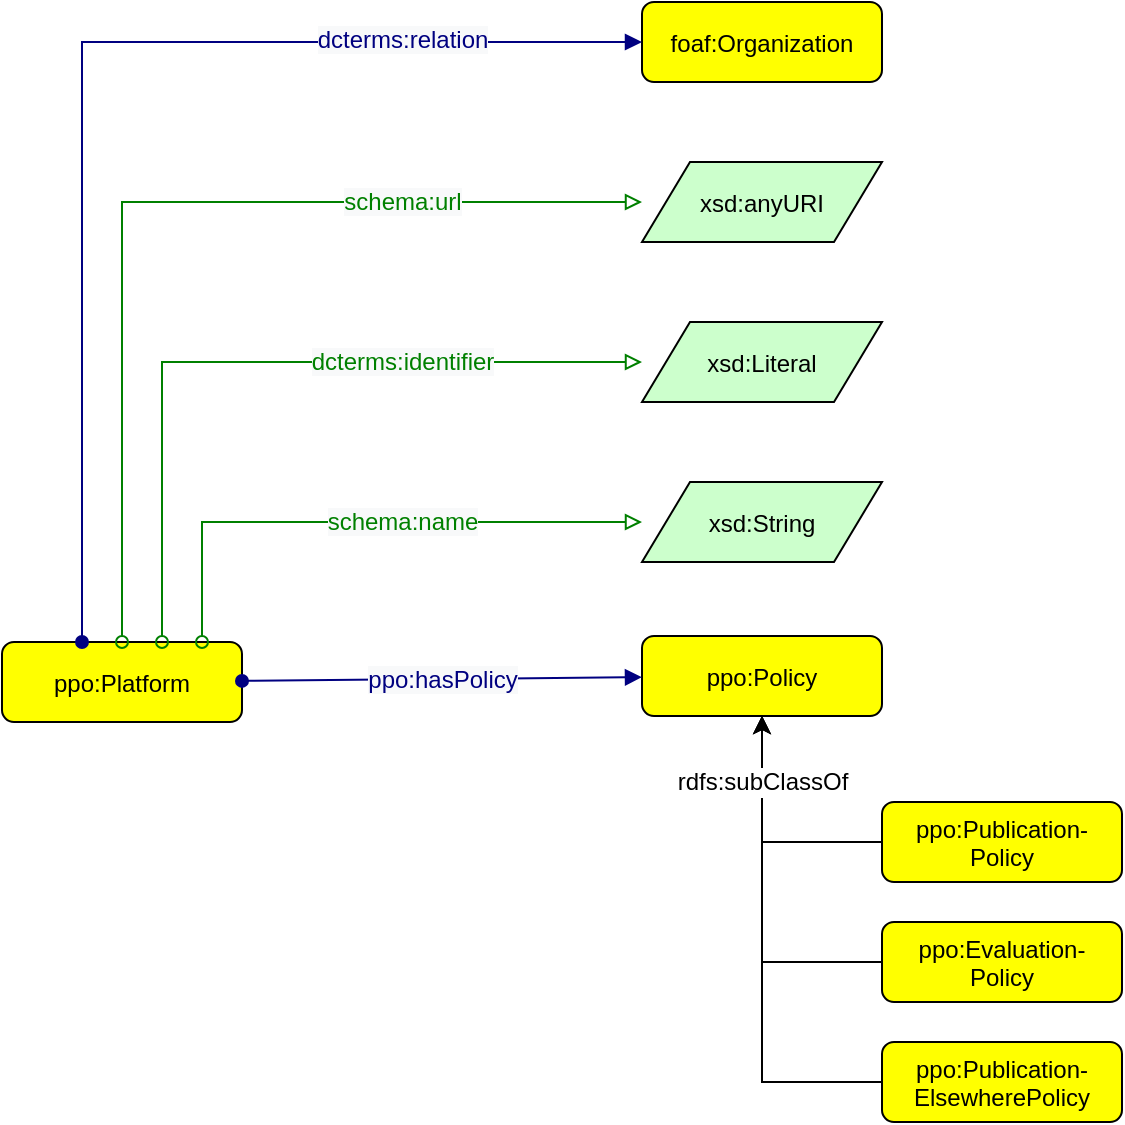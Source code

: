 <mxfile version="21.1.2" type="device" pages="5">
  <diagram id="9AjnnbNAk49L-ehh__Q5" name="Platform">
    <mxGraphModel dx="1434" dy="76" grid="1" gridSize="10" guides="1" tooltips="1" connect="1" arrows="1" fold="1" page="0" pageScale="1" pageWidth="827" pageHeight="1169" math="0" shadow="0">
      <root>
        <mxCell id="0" />
        <mxCell id="1" parent="0" />
        <mxCell id="F_0XimiSwu_zv6C4Vu4W-1" value="ppo:Platform" style="graphMlID=n4;shape=rect;rounded=1;arcsize=30;fillColor=#ffff00;strokeColor=#000000;strokeWidth=1.0" parent="1" vertex="1">
          <mxGeometry x="120" y="1200" width="120" height="40" as="geometry" />
        </mxCell>
        <mxCell id="F_0XimiSwu_zv6C4Vu4W-2" value="xsd:Literal" style="graphMlID=n6;shape=parallelogram;fillColor=#ccffcc;strokeColor=#000000;strokeWidth=1.0" parent="1" vertex="1">
          <mxGeometry x="440" y="1040" width="120" height="40" as="geometry" />
        </mxCell>
        <mxCell id="F_0XimiSwu_zv6C4Vu4W-3" value="" style="graphMlID=e2;rounded=0;endArrow=block;strokeColor=#008000;strokeWidth=1.0;startArrow=oval;startFill=0;endFill=0;edgeStyle=orthogonalEdgeStyle;" parent="1" source="F_0XimiSwu_zv6C4Vu4W-1" target="F_0XimiSwu_zv6C4Vu4W-2" edge="1">
          <mxGeometry relative="1" as="geometry">
            <mxPoint x="160" y="1030" as="sourcePoint" />
            <mxPoint x="-280.189" y="910.18" as="targetPoint" />
            <Array as="points">
              <mxPoint x="200" y="1060" />
            </Array>
          </mxGeometry>
        </mxCell>
        <mxCell id="F_0XimiSwu_zv6C4Vu4W-4" value="&lt;span style=&quot;color: rgb(0, 128, 0); font-size: 12px; background-color: rgb(248, 249, 250);&quot;&gt;dcterms:identifier&lt;/span&gt;" style="text;html=1;align=center;verticalAlign=middle;resizable=0;points=[];labelBackgroundColor=#ffffff;fontSize=12;fontFamily=Helvetica;" parent="F_0XimiSwu_zv6C4Vu4W-3" vertex="1" connectable="0">
          <mxGeometry relative="1" as="geometry">
            <mxPoint x="70" as="offset" />
          </mxGeometry>
        </mxCell>
        <mxCell id="F_0XimiSwu_zv6C4Vu4W-5" value="xsd:anyURI" style="graphMlID=n6;shape=parallelogram;fillColor=#ccffcc;strokeColor=#000000;strokeWidth=1.0" parent="1" vertex="1">
          <mxGeometry x="440" y="960" width="120" height="40" as="geometry" />
        </mxCell>
        <mxCell id="F_0XimiSwu_zv6C4Vu4W-6" value="xsd:String" style="graphMlID=n6;shape=parallelogram;fillColor=#ccffcc;strokeColor=#000000;strokeWidth=1.0" parent="1" vertex="1">
          <mxGeometry x="440" y="1120" width="120" height="40" as="geometry" />
        </mxCell>
        <mxCell id="F_0XimiSwu_zv6C4Vu4W-7" value="" style="graphMlID=e2;rounded=0;endArrow=block;strokeColor=#008000;strokeWidth=1.0;startArrow=oval;startFill=0;endFill=0;align=center;edgeStyle=orthogonalEdgeStyle;" parent="1" source="F_0XimiSwu_zv6C4Vu4W-1" target="F_0XimiSwu_zv6C4Vu4W-5" edge="1">
          <mxGeometry relative="1" as="geometry">
            <mxPoint x="160" y="1030" as="sourcePoint" />
            <mxPoint x="-29.961" y="830" as="targetPoint" />
            <Array as="points">
              <mxPoint x="180" y="980" />
            </Array>
          </mxGeometry>
        </mxCell>
        <mxCell id="F_0XimiSwu_zv6C4Vu4W-8" value="&lt;span style=&quot;color: rgb(0, 128, 0); font-size: 12px; background-color: rgb(248, 249, 250);&quot;&gt;schema:url&lt;/span&gt;" style="text;html=1;align=center;verticalAlign=middle;resizable=0;points=[];labelBackgroundColor=#ffffff;fontSize=12;fontFamily=Helvetica;" parent="F_0XimiSwu_zv6C4Vu4W-7" vertex="1" connectable="0">
          <mxGeometry relative="1" as="geometry">
            <mxPoint x="120" as="offset" />
          </mxGeometry>
        </mxCell>
        <mxCell id="F_0XimiSwu_zv6C4Vu4W-9" value="" style="graphMlID=e2;rounded=0;endArrow=block;strokeColor=#008000;strokeWidth=1.0;startArrow=oval;startFill=0;endFill=0;align=center;edgeStyle=orthogonalEdgeStyle;" parent="1" source="F_0XimiSwu_zv6C4Vu4W-1" target="F_0XimiSwu_zv6C4Vu4W-6" edge="1">
          <mxGeometry relative="1" as="geometry">
            <mxPoint x="160" y="1030" as="sourcePoint" />
            <mxPoint x="-19.961" y="840" as="targetPoint" />
            <Array as="points">
              <mxPoint x="220" y="1140" />
            </Array>
          </mxGeometry>
        </mxCell>
        <mxCell id="F_0XimiSwu_zv6C4Vu4W-10" value="&lt;span style=&quot;color: rgb(0, 128, 0); font-size: 12px; background-color: rgb(248, 249, 250);&quot;&gt;schema:name&lt;br&gt;&lt;/span&gt;" style="text;html=1;align=center;verticalAlign=middle;resizable=0;points=[];labelBackgroundColor=#ffffff;fontSize=12;fontFamily=Helvetica;" parent="F_0XimiSwu_zv6C4Vu4W-9" vertex="1" connectable="0">
          <mxGeometry relative="1" as="geometry">
            <mxPoint x="20" as="offset" />
          </mxGeometry>
        </mxCell>
        <mxCell id="F_0XimiSwu_zv6C4Vu4W-11" value="foaf:Organization" style="graphMlID=n4;shape=rect;rounded=1;arcsize=30;fillColor=#ffff00;strokeColor=#000000;strokeWidth=1.0;fontFamily=Helvetica;" parent="1" vertex="1">
          <mxGeometry x="440.0" y="880" width="120" height="40" as="geometry" />
        </mxCell>
        <mxCell id="F_0XimiSwu_zv6C4Vu4W-12" value="" style="graphMlID=e0;rounded=0;endArrow=block;strokeColor=#000080;strokeWidth=1.0;startArrow=oval;startFill=1;endFill=1;fontFamily=Helvetica;align=center;edgeStyle=orthogonalEdgeStyle;" parent="1" source="F_0XimiSwu_zv6C4Vu4W-1" target="F_0XimiSwu_zv6C4Vu4W-11" edge="1">
          <mxGeometry relative="1" as="geometry">
            <mxPoint x="40" y="720" as="sourcePoint" />
            <mxPoint x="-29" y="840" as="targetPoint" />
            <Array as="points">
              <mxPoint x="160" y="900" />
            </Array>
          </mxGeometry>
        </mxCell>
        <mxCell id="F_0XimiSwu_zv6C4Vu4W-13" value="&lt;font color=&quot;#000080&quot; style=&quot;font-size: 12px;&quot;&gt;&lt;span style=&quot;font-size: 12px; background-color: rgb(248, 249, 250);&quot;&gt;dcterms:relation&lt;/span&gt;&lt;/font&gt;" style="text;html=1;align=center;verticalAlign=middle;resizable=0;points=[];labelBackgroundColor=#ffffff;fontSize=12;fontFamily=Helvetica;" parent="F_0XimiSwu_zv6C4Vu4W-12" vertex="1" connectable="0">
          <mxGeometry relative="1" as="geometry">
            <mxPoint x="160" y="-11" as="offset" />
          </mxGeometry>
        </mxCell>
        <mxCell id="F_0XimiSwu_zv6C4Vu4W-19" value="ppo:Evaluation-&#xa;Policy" style="graphMlID=n4;shape=rect;rounded=1;arcsize=30;fillColor=#ffff00;strokeColor=#000000;strokeWidth=1.0" parent="1" vertex="1">
          <mxGeometry x="560" y="1340" width="120" height="40" as="geometry" />
        </mxCell>
        <mxCell id="F_0XimiSwu_zv6C4Vu4W-20" value="ppo:Publication-&#xa;ElsewherePolicy" style="graphMlID=n4;shape=rect;rounded=1;arcsize=30;fillColor=#ffff00;strokeColor=#000000;strokeWidth=1.0" parent="1" vertex="1">
          <mxGeometry x="560" y="1400" width="120" height="40" as="geometry" />
        </mxCell>
        <mxCell id="F_0XimiSwu_zv6C4Vu4W-21" value="ppo:Policy" style="graphMlID=n4;shape=rect;rounded=1;arcsize=30;fillColor=#ffff00;strokeColor=#000000;strokeWidth=1.0" parent="1" vertex="1">
          <mxGeometry x="440" y="1197" width="120" height="40" as="geometry" />
        </mxCell>
        <mxCell id="F_0XimiSwu_zv6C4Vu4W-22" value="ppo:Publication-&#xa;Policy" style="graphMlID=n4;shape=rect;rounded=1;arcsize=30;fillColor=#ffff00;strokeColor=#000000;strokeWidth=1.0" parent="1" vertex="1">
          <mxGeometry x="560" y="1280" width="120" height="40" as="geometry" />
        </mxCell>
        <mxCell id="F_0XimiSwu_zv6C4Vu4W-29" value="" style="graphMlID=e0;rounded=0;endArrow=block;strokeColor=#000080;strokeWidth=1.0;startArrow=oval;startFill=1;endFill=1;fontFamily=Helvetica;fontSize=11;" parent="1" source="F_0XimiSwu_zv6C4Vu4W-1" target="F_0XimiSwu_zv6C4Vu4W-21" edge="1">
          <mxGeometry relative="1" as="geometry">
            <mxPoint x="170" y="1191.538" as="sourcePoint" />
            <mxPoint x="570" y="1068.462" as="targetPoint" />
          </mxGeometry>
        </mxCell>
        <mxCell id="F_0XimiSwu_zv6C4Vu4W-30" value="&lt;span style=&quot;color: rgb(0, 0, 128); font-size: 12px; background-color: rgb(248, 249, 250);&quot;&gt;ppo:hasPolicy&lt;/span&gt;" style="text;html=1;align=center;verticalAlign=middle;resizable=0;points=[];labelBackgroundColor=#ffffff;fontSize=12;fontFamily=Helvetica;" parent="F_0XimiSwu_zv6C4Vu4W-29" vertex="1" connectable="0">
          <mxGeometry relative="1" as="geometry">
            <mxPoint as="offset" />
          </mxGeometry>
        </mxCell>
        <mxCell id="4ZBPLWLX_0Z4DQOEi4qm-1" style="edgeStyle=orthogonalEdgeStyle;rounded=0;orthogonalLoop=1;jettySize=auto;html=1;fontFamily=Helvetica;fontSize=12;" parent="1" source="F_0XimiSwu_zv6C4Vu4W-20" target="F_0XimiSwu_zv6C4Vu4W-21" edge="1">
          <mxGeometry relative="1" as="geometry">
            <mxPoint x="922" y="1105" as="sourcePoint" />
            <mxPoint x="832" y="885" as="targetPoint" />
            <Array as="points">
              <mxPoint x="500" y="1420" />
            </Array>
          </mxGeometry>
        </mxCell>
        <mxCell id="4ZBPLWLX_0Z4DQOEi4qm-2" style="edgeStyle=orthogonalEdgeStyle;rounded=0;orthogonalLoop=1;jettySize=auto;html=1;fontFamily=Helvetica;fontSize=12;" parent="1" source="F_0XimiSwu_zv6C4Vu4W-19" target="F_0XimiSwu_zv6C4Vu4W-21" edge="1">
          <mxGeometry relative="1" as="geometry">
            <mxPoint x="922" y="1185" as="sourcePoint" />
            <mxPoint x="832" y="885" as="targetPoint" />
            <Array as="points">
              <mxPoint x="500" y="1360" />
            </Array>
          </mxGeometry>
        </mxCell>
        <mxCell id="4ZBPLWLX_0Z4DQOEi4qm-3" value="" style="endArrow=classic;html=1;textDirection=ltr;rounded=0;edgeStyle=orthogonalEdgeStyle;" parent="1" source="F_0XimiSwu_zv6C4Vu4W-22" target="F_0XimiSwu_zv6C4Vu4W-21" edge="1">
          <mxGeometry width="50" height="50" relative="1" as="geometry">
            <mxPoint x="922" y="1025" as="sourcePoint" />
            <mxPoint x="832" y="885" as="targetPoint" />
            <Array as="points">
              <mxPoint x="500" y="1300" />
            </Array>
          </mxGeometry>
        </mxCell>
        <mxCell id="4ZBPLWLX_0Z4DQOEi4qm-4" value="rdfs:subClassOf" style="text;html=1;align=center;verticalAlign=middle;resizable=0;points=[];labelBackgroundColor=#ffffff;rotation=0;fontFamily=Helvetica;fontSize=12;" parent="4ZBPLWLX_0Z4DQOEi4qm-3" vertex="1" connectable="0">
          <mxGeometry x="-0.221" relative="1" as="geometry">
            <mxPoint x="-12" y="-30" as="offset" />
          </mxGeometry>
        </mxCell>
      </root>
    </mxGraphModel>
  </diagram>
  <diagram id="DpkohsHSQypHiACqNhp4" name="Identifier">
    <mxGraphModel dx="1434" dy="876" grid="1" gridSize="10" guides="1" tooltips="1" connect="1" arrows="1" fold="1" page="0" pageScale="1" pageWidth="827" pageHeight="1169" background="none" math="0" shadow="0">
      <root>
        <mxCell id="0" />
        <mxCell id="1" parent="0" />
        <mxCell id="uXc9PLOgi6FMu5m9OY-l-2" value="ppo:Platform" style="graphMlID=n4;shape=rect;rounded=1;arcsize=30;fillColor=#ffff00;strokeColor=#000000;strokeWidth=1.0;fontFamily=Helvetica;" parent="1" vertex="1">
          <mxGeometry x="360" y="280" width="160" height="40" as="geometry" />
        </mxCell>
        <mxCell id="uXc9PLOgi6FMu5m9OY-l-8" value="xsd:String" style="graphMlID=n6;shape=parallelogram;fillColor=#ccffcc;strokeColor=#000000;strokeWidth=1.0" parent="1" vertex="1">
          <mxGeometry x="720" width="126.09" height="40" as="geometry" />
        </mxCell>
        <mxCell id="uXc9PLOgi6FMu5m9OY-l-11" value="xsd:String" style="graphMlID=n6;shape=parallelogram;fillColor=#ccffcc;strokeColor=#000000;strokeWidth=1.0" parent="1" vertex="1">
          <mxGeometry x="720" y="80" width="126.09" height="40" as="geometry" />
        </mxCell>
        <mxCell id="usg2qc-wE2mQrx90kM3m-1" value="xsd:anyURI" style="graphMlID=n6;shape=parallelogram;fillColor=#ccffcc;strokeColor=#000000;strokeWidth=1.0" parent="1" vertex="1">
          <mxGeometry x="720" y="360" width="126.095" height="43" as="geometry" />
        </mxCell>
        <mxCell id="lhMrlvGYys9Os50Xt3gn-1" value="" style="graphMlID=e2;rounded=0;endArrow=block;strokeColor=#008000;strokeWidth=1.0;startArrow=oval;startFill=0;endFill=0;edgeStyle=entityRelationEdgeStyle;" parent="1" source="uXc9PLOgi6FMu5m9OY-l-2" target="uXc9PLOgi6FMu5m9OY-l-8" edge="1">
          <mxGeometry relative="1" as="geometry">
            <mxPoint x="250" y="430" as="sourcePoint" />
            <mxPoint x="526.811" y="430.18" as="targetPoint" />
          </mxGeometry>
        </mxCell>
        <mxCell id="lhMrlvGYys9Os50Xt3gn-2" value="&lt;span style=&quot;color: rgb(0, 128, 0); font-size: 12px; background-color: rgb(248, 249, 250);&quot;&gt;fabio:hasIssnL&lt;/span&gt;" style="text;html=1;align=right;verticalAlign=middle;resizable=0;points=[];labelBackgroundColor=#ffffff;fontSize=12;fontFamily=Helvetica;" parent="lhMrlvGYys9Os50Xt3gn-1" vertex="1" connectable="0">
          <mxGeometry x="-0.09" y="3" relative="1" as="geometry">
            <mxPoint x="80" y="-153" as="offset" />
          </mxGeometry>
        </mxCell>
        <mxCell id="IPl7vRSe11yOwly88ItS-1" value="xsd:String" style="graphMlID=n6;shape=parallelogram;fillColor=#ccffcc;strokeColor=#000000;strokeWidth=1.0" parent="1" vertex="1">
          <mxGeometry x="720" y="240" width="126.09" height="40" as="geometry" />
        </mxCell>
        <mxCell id="IPl7vRSe11yOwly88ItS-2" value="" style="graphMlID=e2;rounded=0;endArrow=block;strokeColor=#008000;strokeWidth=1.0;startArrow=oval;startFill=0;endFill=0;edgeStyle=entityRelationEdgeStyle;" parent="1" source="uXc9PLOgi6FMu5m9OY-l-2" target="IPl7vRSe11yOwly88ItS-1" edge="1">
          <mxGeometry relative="1" as="geometry">
            <mxPoint x="113.008" y="380" as="sourcePoint" />
            <mxPoint x="199.811" y="490.18" as="targetPoint" />
          </mxGeometry>
        </mxCell>
        <mxCell id="IPl7vRSe11yOwly88ItS-3" value="&lt;span style=&quot;color: rgb(0, 128, 0); font-size: 12px; background-color: rgb(248, 249, 250);&quot;&gt;prism:doi&lt;/span&gt;" style="text;html=1;align=right;verticalAlign=middle;resizable=0;points=[];labelBackgroundColor=#ffffff;fontSize=12;fontFamily=Helvetica;" parent="IPl7vRSe11yOwly88ItS-2" vertex="1" connectable="0">
          <mxGeometry x="-0.09" y="3" relative="1" as="geometry">
            <mxPoint x="79" y="-20" as="offset" />
          </mxGeometry>
        </mxCell>
        <mxCell id="IPl7vRSe11yOwly88ItS-4" value="xsd:String" style="graphMlID=n6;shape=parallelogram;fillColor=#ccffcc;strokeColor=#000000;strokeWidth=1.0" parent="1" vertex="1">
          <mxGeometry x="720" y="520" width="126.095" height="43" as="geometry" />
        </mxCell>
        <mxCell id="IPl7vRSe11yOwly88ItS-5" value="" style="graphMlID=e2;rounded=0;endArrow=block;strokeColor=#008000;strokeWidth=1.0;startArrow=oval;startFill=0;endFill=0;edgeStyle=entityRelationEdgeStyle;" parent="1" source="uXc9PLOgi6FMu5m9OY-l-2" target="IPl7vRSe11yOwly88ItS-4" edge="1">
          <mxGeometry relative="1" as="geometry">
            <mxPoint x="263.008" y="380" as="sourcePoint" />
            <mxPoint x="349.811" y="490.18" as="targetPoint" />
          </mxGeometry>
        </mxCell>
        <mxCell id="IPl7vRSe11yOwly88ItS-6" value="&lt;span style=&quot;color: rgb(0, 128, 0); font-size: 12px;&quot;&gt;wd:id&lt;/span&gt;" style="text;html=1;align=right;verticalAlign=middle;resizable=0;points=[];labelBackgroundColor=default;fontSize=12;fontFamily=Helvetica;" parent="IPl7vRSe11yOwly88ItS-5" vertex="1" connectable="0">
          <mxGeometry x="-0.09" y="3" relative="1" as="geometry">
            <mxPoint x="75" y="136" as="offset" />
          </mxGeometry>
        </mxCell>
        <mxCell id="IPl7vRSe11yOwly88ItS-7" value="xsd:String" style="graphMlID=n6;shape=parallelogram;fillColor=#ccffcc;strokeColor=#000000;strokeWidth=1.0" parent="1" vertex="1">
          <mxGeometry x="720" y="160" width="126.09" height="40" as="geometry" />
        </mxCell>
        <mxCell id="xd9QlA5LkdrfGByVIvqK-1" value="xsd:anyURI" style="graphMlID=n6;shape=parallelogram;fillColor=#ccffcc;strokeColor=#000000;strokeWidth=1.0" parent="1" vertex="1">
          <mxGeometry x="720" y="440" width="126.095" height="43" as="geometry" />
        </mxCell>
        <mxCell id="HXwgE8Hu7ghbENhlWL-Q-1" value="" style="graphMlID=e2;rounded=0;endArrow=block;strokeColor=#008000;strokeWidth=1.0;startArrow=oval;startFill=0;endFill=0;edgeStyle=entityRelationEdgeStyle;" parent="1" source="uXc9PLOgi6FMu5m9OY-l-2" target="uXc9PLOgi6FMu5m9OY-l-11" edge="1">
          <mxGeometry relative="1" as="geometry">
            <mxPoint x="450.008" y="330" as="sourcePoint" />
            <mxPoint x="450.039" y="410" as="targetPoint" />
          </mxGeometry>
        </mxCell>
        <mxCell id="HXwgE8Hu7ghbENhlWL-Q-2" value="&lt;span style=&quot;color: rgb(0, 128, 0); font-size: 12px; background-color: rgb(248, 249, 250);&quot;&gt;prism:issn&lt;br&gt;&lt;/span&gt;" style="text;html=1;align=right;verticalAlign=middle;resizable=0;points=[];labelBackgroundColor=#ffffff;fontSize=12;fontFamily=Helvetica;" parent="HXwgE8Hu7ghbENhlWL-Q-1" vertex="1" connectable="0">
          <mxGeometry x="-0.09" y="3" relative="1" as="geometry">
            <mxPoint x="81" y="-110" as="offset" />
          </mxGeometry>
        </mxCell>
        <mxCell id="sisfyAjMkpbVOuqUAnno-1" value="xsd:String" style="graphMlID=n6;shape=parallelogram;fillColor=#ccffcc;strokeColor=#000000;strokeWidth=1.0" parent="1" vertex="1">
          <mxGeometry x="720" y="600" width="126.095" height="43" as="geometry" />
        </mxCell>
        <mxCell id="sisfyAjMkpbVOuqUAnno-2" value="" style="graphMlID=e2;rounded=0;endArrow=block;strokeColor=#008000;strokeWidth=1.0;startArrow=oval;startFill=0;endFill=0;edgeStyle=entityRelationEdgeStyle;" parent="1" source="uXc9PLOgi6FMu5m9OY-l-2" target="sisfyAjMkpbVOuqUAnno-1" edge="1">
          <mxGeometry relative="1" as="geometry">
            <mxPoint x="530" y="310" as="sourcePoint" />
            <mxPoint x="359.811" y="500.18" as="targetPoint" />
          </mxGeometry>
        </mxCell>
        <mxCell id="sisfyAjMkpbVOuqUAnno-3" value="&lt;span style=&quot;color: rgb(0, 128, 0); font-size: 12px;&quot;&gt;ppo:hasFatcatId&lt;/span&gt;" style="text;html=1;align=right;verticalAlign=middle;resizable=0;points=[];labelBackgroundColor=default;fontSize=12;fontFamily=Helvetica;" parent="sisfyAjMkpbVOuqUAnno-2" vertex="1" connectable="0">
          <mxGeometry x="-0.09" y="3" relative="1" as="geometry">
            <mxPoint x="75" y="179" as="offset" />
          </mxGeometry>
        </mxCell>
        <mxCell id="IPl7vRSe11yOwly88ItS-8" value="" style="graphMlID=e2;rounded=0;endArrow=block;strokeColor=#008000;strokeWidth=1.0;startArrow=oval;startFill=0;endFill=0;edgeStyle=entityRelationEdgeStyle;" parent="1" source="uXc9PLOgi6FMu5m9OY-l-2" target="IPl7vRSe11yOwly88ItS-7" edge="1">
          <mxGeometry relative="1" as="geometry">
            <mxPoint x="353.008" y="443" as="sourcePoint" />
            <mxPoint x="439.811" y="553.18" as="targetPoint" />
          </mxGeometry>
        </mxCell>
        <mxCell id="IPl7vRSe11yOwly88ItS-9" value="&lt;span style=&quot;color: rgb(0, 128, 0); font-size: 12px; background-color: rgb(248, 249, 250);&quot;&gt;prism:eIssn&lt;/span&gt;" style="text;html=1;align=right;verticalAlign=middle;resizable=0;points=[];labelBackgroundColor=#ffffff;fontSize=12;fontFamily=Helvetica;" parent="IPl7vRSe11yOwly88ItS-8" vertex="1" connectable="0">
          <mxGeometry x="-0.09" y="3" relative="1" as="geometry">
            <mxPoint x="80" y="-65" as="offset" />
          </mxGeometry>
        </mxCell>
        <mxCell id="xd9QlA5LkdrfGByVIvqK-2" value="" style="graphMlID=e2;rounded=0;endArrow=block;strokeColor=#008000;strokeWidth=1.0;startArrow=oval;startFill=0;endFill=0;edgeStyle=entityRelationEdgeStyle;" parent="1" source="uXc9PLOgi6FMu5m9OY-l-2" target="xd9QlA5LkdrfGByVIvqK-1" edge="1">
          <mxGeometry relative="1" as="geometry">
            <mxPoint x="533.008" y="480" as="sourcePoint" />
            <mxPoint x="619.811" y="590.18" as="targetPoint" />
          </mxGeometry>
        </mxCell>
        <mxCell id="xd9QlA5LkdrfGByVIvqK-3" value="&lt;span style=&quot;color: rgb(0, 128, 0); font-size: 12px; background-color: rgb(248, 249, 250);&quot;&gt;ppo:hasSherpaRomeoId&lt;/span&gt;" style="text;html=1;align=right;verticalAlign=middle;resizable=0;points=[];labelBackgroundColor=#ffffff;fontSize=12;fontFamily=Helvetica;" parent="xd9QlA5LkdrfGByVIvqK-2" vertex="1" connectable="0">
          <mxGeometry x="-0.09" y="3" relative="1" as="geometry">
            <mxPoint x="76" y="92" as="offset" />
          </mxGeometry>
        </mxCell>
        <mxCell id="HXwgE8Hu7ghbENhlWL-Q-3" value="" style="graphMlID=e2;rounded=0;endArrow=block;strokeColor=#008000;strokeWidth=1.0;startArrow=oval;startFill=0;endFill=0;edgeStyle=entityRelationEdgeStyle;" parent="1" source="uXc9PLOgi6FMu5m9OY-l-2" target="usg2qc-wE2mQrx90kM3m-1" edge="1">
          <mxGeometry relative="1" as="geometry">
            <mxPoint x="460.008" y="340" as="sourcePoint" />
            <mxPoint x="460.039" y="420" as="targetPoint" />
          </mxGeometry>
        </mxCell>
        <mxCell id="HXwgE8Hu7ghbENhlWL-Q-4" value="&lt;span style=&quot;color: rgb(0, 128, 0); font-size: 12px; background-color: rgb(248, 249, 250);&quot;&gt;ppo:hasOpenalexId&lt;br&gt;&lt;/span&gt;" style="text;html=1;align=right;verticalAlign=middle;resizable=0;points=[];labelBackgroundColor=#ffffff;fontSize=12;fontFamily=Helvetica;" parent="HXwgE8Hu7ghbENhlWL-Q-3" vertex="1" connectable="0">
          <mxGeometry x="-0.09" y="3" relative="1" as="geometry">
            <mxPoint x="77" y="48" as="offset" />
          </mxGeometry>
        </mxCell>
      </root>
    </mxGraphModel>
  </diagram>
  <diagram id="3MuNYW0R61McRn4A7BKe" name="Evaluation">
    <mxGraphModel dx="1834" dy="876" grid="1" gridSize="10" guides="1" tooltips="1" connect="1" arrows="1" fold="1" page="0" pageScale="1" pageWidth="827" pageHeight="1169" background="none" math="0" shadow="0">
      <root>
        <mxCell id="0" />
        <mxCell id="1" parent="0" />
        <mxCell id="jqNX5RoaksAqMUhYsRNB-9" value="ppo:EvaluationPolicy" style="graphMlID=n4;shape=rect;rounded=1;arcsize=30;fillColor=#ffff00;strokeColor=#000000;strokeWidth=1.0" parent="1" vertex="1">
          <mxGeometry x="200" y="280" width="120" height="40" as="geometry" />
        </mxCell>
        <mxCell id="jqNX5RoaksAqMUhYsRNB-7" value="" style="graphMlID=e0;rounded=0;endArrow=block;strokeColor=#000080;strokeWidth=1.0;startArrow=oval;startFill=1;endFill=1;fontFamily=Helvetica;fontSize=11;entryX=0;entryY=0.75;entryDx=0;entryDy=0;exitX=1;exitY=0.75;exitDx=0;exitDy=0;" parent="1" source="jqNX5RoaksAqMUhYsRNB-9" target="jqNX5RoaksAqMUhYsRNB-21" edge="1">
          <mxGeometry relative="1" as="geometry">
            <mxPoint x="290" y="310" as="sourcePoint" />
            <mxPoint x="530" y="620" as="targetPoint" />
          </mxGeometry>
        </mxCell>
        <mxCell id="jqNX5RoaksAqMUhYsRNB-8" value="&lt;span style=&quot;color: rgb(0, 0, 128); font-size: 12px; background-color: rgb(248, 249, 250);&quot;&gt;ppo:hasInitiator&lt;/span&gt;" style="text;html=1;align=center;verticalAlign=middle;resizable=0;points=[];labelBackgroundColor=#ffffff;fontSize=12;fontFamily=Helvetica;" parent="jqNX5RoaksAqMUhYsRNB-7" vertex="1" connectable="0">
          <mxGeometry relative="1" as="geometry">
            <mxPoint as="offset" />
          </mxGeometry>
        </mxCell>
        <mxCell id="jqNX5RoaksAqMUhYsRNB-5" value="" style="graphMlID=e0;rounded=0;endArrow=block;strokeColor=#000080;strokeWidth=1.0;startArrow=oval;startFill=1;endFill=1;fontFamily=Helvetica;fontSize=11;entryX=0;entryY=0.25;entryDx=0;entryDy=0;exitX=1;exitY=0.25;exitDx=0;exitDy=0;" parent="1" source="jqNX5RoaksAqMUhYsRNB-9" target="jqNX5RoaksAqMUhYsRNB-21" edge="1">
          <mxGeometry relative="1" as="geometry">
            <mxPoint x="340" y="690" as="sourcePoint" />
            <mxPoint x="260" y="550" as="targetPoint" />
          </mxGeometry>
        </mxCell>
        <mxCell id="jqNX5RoaksAqMUhYsRNB-6" value="&lt;span style=&quot;color: rgb(0, 0, 128); font-size: 12px; background-color: rgb(248, 249, 250);&quot;&gt;ppo:involves&lt;/span&gt;" style="text;html=1;align=center;verticalAlign=middle;resizable=0;points=[];labelBackgroundColor=#ffffff;fontSize=12;fontFamily=Helvetica;" parent="jqNX5RoaksAqMUhYsRNB-5" vertex="1" connectable="0">
          <mxGeometry relative="1" as="geometry">
            <mxPoint as="offset" />
          </mxGeometry>
        </mxCell>
        <mxCell id="jqNX5RoaksAqMUhYsRNB-10" value="ppo:Platform" style="graphMlID=n4;shape=rect;rounded=1;arcsize=30;fillColor=#ffff00;strokeColor=#000000;strokeWidth=1.0;fontFamily=Helvetica;fontSize=12;" parent="1" vertex="1">
          <mxGeometry x="-40" y="280" width="120" height="40" as="geometry" />
        </mxCell>
        <mxCell id="jqNX5RoaksAqMUhYsRNB-11" value="" style="graphMlID=e0;rounded=0;endArrow=block;strokeColor=#000080;strokeWidth=1.0;startArrow=oval;startFill=1;endFill=1;fontFamily=Helvetica;elbow=vertical;fontSize=12;" parent="1" source="jqNX5RoaksAqMUhYsRNB-10" target="jqNX5RoaksAqMUhYsRNB-9" edge="1">
          <mxGeometry relative="1" as="geometry">
            <mxPoint x="-120" y="190" as="sourcePoint" />
            <mxPoint x="120" y="300" as="targetPoint" />
          </mxGeometry>
        </mxCell>
        <mxCell id="jqNX5RoaksAqMUhYsRNB-12" value="ppo:hasPolicy" style="edgeLabel;html=1;align=center;verticalAlign=middle;resizable=0;points=[];fontSize=12;fontFamily=Helvetica;fontColor=#000080;" parent="jqNX5RoaksAqMUhYsRNB-11" vertex="1" connectable="0">
          <mxGeometry x="-0.105" y="1" relative="1" as="geometry">
            <mxPoint as="offset" />
          </mxGeometry>
        </mxCell>
        <mxCell id="jqNX5RoaksAqMUhYsRNB-21" value="pro:PublishingRole" style="graphMlID=n4;shape=rect;rounded=1;arcsize=30;fillColor=#ffff00;strokeColor=#000000;strokeWidth=1.0" parent="1" vertex="1">
          <mxGeometry x="520" y="280" width="120" height="40" as="geometry" />
        </mxCell>
        <mxCell id="jqNX5RoaksAqMUhYsRNB-25" value="" style="graphMlID=e0;rounded=0;endArrow=block;strokeColor=#000080;strokeWidth=1.0;startArrow=oval;startFill=1;endFill=1;fontFamily=Helvetica;elbow=vertical;fontSize=12;edgeStyle=orthogonalEdgeStyle;exitX=0.25;exitY=0;exitDx=0;exitDy=0;entryX=0.75;entryY=0;entryDx=0;entryDy=0;curved=1;" parent="1" source="jqNX5RoaksAqMUhYsRNB-21" target="jqNX5RoaksAqMUhYsRNB-21" edge="1">
          <mxGeometry relative="1" as="geometry">
            <mxPoint x="680" y="159.5" as="sourcePoint" />
            <mxPoint x="643.05" y="550" as="targetPoint" />
            <Array as="points">
              <mxPoint x="580" y="100" />
            </Array>
          </mxGeometry>
        </mxCell>
        <mxCell id="jqNX5RoaksAqMUhYsRNB-26" value="ppo:anonymousTo" style="edgeLabel;html=1;align=center;verticalAlign=middle;resizable=0;points=[];fontSize=12;fontFamily=Helvetica;fontColor=#000080;" parent="jqNX5RoaksAqMUhYsRNB-25" vertex="1" connectable="0">
          <mxGeometry x="-0.105" y="1" relative="1" as="geometry">
            <mxPoint x="4" y="71" as="offset" />
          </mxGeometry>
        </mxCell>
        <mxCell id="jqNX5RoaksAqMUhYsRNB-34" value="ppo:Work" style="graphMlID=n4;shape=rect;rounded=1;arcsize=30;fillColor=#FFFF00;strokeColor=#000000;strokeWidth=1.0" parent="1" vertex="1">
          <mxGeometry x="520" y="480" width="120" height="40" as="geometry" />
        </mxCell>
        <mxCell id="jqNX5RoaksAqMUhYsRNB-38" value="" style="graphMlID=e0;rounded=0;endArrow=block;strokeColor=#000080;strokeWidth=1.0;startArrow=oval;startFill=1;endFill=1;fontFamily=Helvetica;fontSize=11;exitX=0.5;exitY=1;exitDx=0;exitDy=0;entryX=0;entryY=0;entryDx=0;entryDy=0;" parent="1" source="jqNX5RoaksAqMUhYsRNB-9" target="jqNX5RoaksAqMUhYsRNB-34" edge="1">
          <mxGeometry relative="1" as="geometry">
            <mxPoint x="290" y="310" as="sourcePoint" />
            <mxPoint x="530" y="620" as="targetPoint" />
          </mxGeometry>
        </mxCell>
        <mxCell id="jqNX5RoaksAqMUhYsRNB-39" value="&lt;span style=&quot;color: rgb(0, 0, 128); font-size: 12px; background-color: rgb(248, 249, 250);&quot;&gt;ppo:covers&lt;/span&gt;" style="text;html=1;align=center;verticalAlign=middle;resizable=0;points=[];labelBackgroundColor=#ffffff;fontSize=12;fontFamily=Helvetica;" parent="jqNX5RoaksAqMUhYsRNB-38" vertex="1" connectable="0">
          <mxGeometry relative="1" as="geometry">
            <mxPoint y="-5" as="offset" />
          </mxGeometry>
        </mxCell>
        <mxCell id="dO-Xu6t4-0YCVlXrp8EN-14" value="" style="graphMlID=e0;rounded=0;endArrow=block;strokeColor=#000080;strokeWidth=1.0;startArrow=oval;startFill=1;endFill=1;fontFamily=Helvetica;elbow=vertical;fontSize=12;exitX=0.25;exitY=0;exitDx=0;exitDy=0;entryX=0.75;entryY=0;entryDx=0;entryDy=0;edgeStyle=orthogonalEdgeStyle;curved=1;" parent="1" source="jqNX5RoaksAqMUhYsRNB-21" target="jqNX5RoaksAqMUhYsRNB-21" edge="1">
          <mxGeometry relative="1" as="geometry">
            <mxPoint x="540" y="290" as="sourcePoint" />
            <mxPoint x="640" y="290" as="targetPoint" />
            <Array as="points">
              <mxPoint x="580" y="190" />
            </Array>
          </mxGeometry>
        </mxCell>
        <mxCell id="dO-Xu6t4-0YCVlXrp8EN-15" value="ppo:interactsWith" style="edgeLabel;html=1;align=center;verticalAlign=middle;resizable=0;points=[];fontSize=12;fontFamily=Helvetica;fontColor=#000080;" parent="dO-Xu6t4-0YCVlXrp8EN-14" vertex="1" connectable="0">
          <mxGeometry x="-0.105" y="1" relative="1" as="geometry">
            <mxPoint x="4" y="31" as="offset" />
          </mxGeometry>
        </mxCell>
        <mxCell id="reZ1YduYFhE9TnTQI12O-1" value="ppo:Public-&#xa;Accessibility" style="graphMlID=n4;shape=rect;rounded=1;arcsize=30;fillColor=#ffff00;strokeColor=#000000;strokeWidth=1.0" parent="1" vertex="1">
          <mxGeometry x="880" y="280" width="120" height="40" as="geometry" />
        </mxCell>
        <mxCell id="reZ1YduYFhE9TnTQI12O-13" value="" style="graphMlID=e0;rounded=0;endArrow=block;strokeColor=#000080;strokeWidth=1.0;startArrow=oval;startFill=1;endFill=1;fontFamily=Helvetica;fontSize=11;exitX=1;exitY=0.75;exitDx=0;exitDy=0;entryX=0;entryY=0.75;entryDx=0;entryDy=0;" parent="1" source="jqNX5RoaksAqMUhYsRNB-21" target="reZ1YduYFhE9TnTQI12O-1" edge="1">
          <mxGeometry relative="1" as="geometry">
            <mxPoint x="910" y="120" as="sourcePoint" />
            <mxPoint x="1195" y="340" as="targetPoint" />
          </mxGeometry>
        </mxCell>
        <mxCell id="reZ1YduYFhE9TnTQI12O-14" value="&lt;span style=&quot;font-size: 12px; background-color: rgb(248, 249, 250);&quot;&gt;ppo:identityPubliclyAccessible&lt;/span&gt;" style="text;html=1;align=right;verticalAlign=middle;resizable=0;points=[];labelBackgroundColor=#ffffff;fontSize=12;fontFamily=Helvetica;fontColor=#000080;" parent="reZ1YduYFhE9TnTQI12O-13" vertex="1" connectable="0">
          <mxGeometry relative="1" as="geometry">
            <mxPoint x="90" as="offset" />
          </mxGeometry>
        </mxCell>
        <mxCell id="reZ1YduYFhE9TnTQI12O-15" value="" style="graphMlID=e0;rounded=0;endArrow=block;strokeColor=#000080;strokeWidth=1.0;startArrow=oval;startFill=1;endFill=1;fontFamily=Helvetica;fontSize=11;exitX=1;exitY=0;exitDx=0;exitDy=0;entryX=0;entryY=1;entryDx=0;entryDy=0;" parent="1" source="jqNX5RoaksAqMUhYsRNB-34" target="reZ1YduYFhE9TnTQI12O-1" edge="1">
          <mxGeometry relative="1" as="geometry">
            <mxPoint x="940" y="30" as="sourcePoint" />
            <mxPoint x="1225" y="250" as="targetPoint" />
          </mxGeometry>
        </mxCell>
        <mxCell id="reZ1YduYFhE9TnTQI12O-16" value="&lt;span style=&quot;color: rgb(0, 0, 128); font-size: 12px; background-color: rgb(248, 249, 250);&quot;&gt;ppo:workPubliclyAccessible&lt;/span&gt;" style="text;html=1;align=center;verticalAlign=middle;resizable=0;points=[];labelBackgroundColor=#ffffff;fontSize=12;fontFamily=Helvetica;" parent="reZ1YduYFhE9TnTQI12O-15" vertex="1" connectable="0">
          <mxGeometry relative="1" as="geometry">
            <mxPoint as="offset" />
          </mxGeometry>
        </mxCell>
        <mxCell id="reZ1YduYFhE9TnTQI12O-17" value="" style="graphMlID=e0;rounded=0;endArrow=block;strokeColor=#000080;strokeWidth=1.0;startArrow=oval;startFill=1;endFill=1;fontFamily=Helvetica;elbow=vertical;fontSize=12;entryX=1;entryY=0.25;entryDx=0;entryDy=0;exitX=0;exitY=0.25;exitDx=0;exitDy=0;" parent="1" source="reZ1YduYFhE9TnTQI12O-1" target="jqNX5RoaksAqMUhYsRNB-21" edge="1">
          <mxGeometry relative="1" as="geometry">
            <mxPoint x="1110" y="530" as="sourcePoint" />
            <mxPoint x="1010" y="450" as="targetPoint" />
          </mxGeometry>
        </mxCell>
        <mxCell id="reZ1YduYFhE9TnTQI12O-19" value="ppo:optInBy" style="edgeLabel;html=1;align=center;verticalAlign=middle;resizable=0;points=[];fontSize=12;fontFamily=Helvetica;fontColor=#000080;" parent="reZ1YduYFhE9TnTQI12O-17" vertex="1" connectable="0">
          <mxGeometry x="-0.22" y="-2" relative="1" as="geometry">
            <mxPoint x="-26" y="2" as="offset" />
          </mxGeometry>
        </mxCell>
        <mxCell id="usgndKLTBn3LErDOcmCO-2" value="Individuals" style="graphMlID=n2;shape=swimlane;startSize=20;rounded=1;arcSize=5;strokeColor=#000000;strokeWidth=1;dashed=1;dashPattern=1 3;align=right;fillColor=#FF99CC;labelBackgroundColor=none;swimlaneFillColor=#FCFCFC;fontStyle=2" parent="1" vertex="1">
          <mxGeometry x="475.94" y="560" width="208.12" height="100" as="geometry">
            <mxRectangle x="373.75" y="600" width="416.25" height="30" as="alternateBounds" />
          </mxGeometry>
        </mxCell>
        <mxCell id="usgndKLTBn3LErDOcmCO-3" value="ppo:ReviewReport&lt;br style=&quot;font-size: 12px;&quot;&gt;ppo:ReviewSummary&lt;br style=&quot;font-size: 12px;&quot;&gt;ppo:SubmittedManuscript&lt;br style=&quot;font-size: 12px;&quot;&gt;&lt;div style=&quot;font-size: 12px;&quot;&gt;&lt;span style=&quot;background-color: initial; font-size: 12px;&quot;&gt;ppo:AuthorEditorCommunication&lt;/span&gt;&lt;/div&gt;" style="text;html=1;align=left;verticalAlign=middle;resizable=0;points=[];autosize=1;strokeColor=none;fillColor=none;fontFamily=Helvetica;fontSize=12;fontStyle=2" parent="usgndKLTBn3LErDOcmCO-2" vertex="1">
          <mxGeometry x="13.12" y="25" width="200" height="70" as="geometry" />
        </mxCell>
        <mxCell id="usgndKLTBn3LErDOcmCO-5" value="" style="graphMlID=e5;rounded=0;endArrow=block;strokeColor=#000080;dashed=1;dashPattern=1 1;strokeWidth=1.0;startArrow=oval;startFill=1;endFill=1;fontFamily=Helvetica;fontSize=12;" parent="1" source="usgndKLTBn3LErDOcmCO-2" target="jqNX5RoaksAqMUhYsRNB-34" edge="1">
          <mxGeometry relative="1" as="geometry">
            <mxPoint x="424.06" y="1250" as="sourcePoint" />
            <mxPoint x="370.06" y="1090" as="targetPoint" />
          </mxGeometry>
        </mxCell>
        <mxCell id="usgndKLTBn3LErDOcmCO-6" value="&lt;span style=&quot;color: rgb(0, 0, 128); font-size: 12px; background-color: rgb(248, 249, 250);&quot;&gt;rdf:Type&lt;/span&gt;" style="text;html=1;align=center;verticalAlign=middle;resizable=0;points=[];labelBackgroundColor=#ffffff;fontSize=12;fontFamily=Helvetica;" parent="usgndKLTBn3LErDOcmCO-5" vertex="1" connectable="0">
          <mxGeometry x="-0.138" y="-3" relative="1" as="geometry">
            <mxPoint x="-3" as="offset" />
          </mxGeometry>
        </mxCell>
        <mxCell id="usgndKLTBn3LErDOcmCO-7" value="Individuals" style="graphMlID=n2;shape=swimlane;startSize=20;rounded=1;arcSize=5;strokeColor=#000000;strokeWidth=1.0;dashed=1;dashPattern=1 3;align=right;fillColor=#FF99CC;labelBackgroundColor=none;swimlaneFillColor=#FCFCFC;fontStyle=2" parent="1" vertex="1">
          <mxGeometry x="510" y="360" width="140" height="80" as="geometry">
            <mxRectangle x="510" y="360" width="140" height="30" as="alternateBounds" />
          </mxGeometry>
        </mxCell>
        <mxCell id="usgndKLTBn3LErDOcmCO-8" value="pro:Author&lt;br&gt;pro:peer-reviewer&lt;br&gt;pro:Editor" style="text;html=1;align=left;verticalAlign=middle;resizable=0;points=[];autosize=1;strokeColor=none;fillColor=none;fontFamily=Helvetica;fontSize=12;fontStyle=2" parent="usgndKLTBn3LErDOcmCO-7" vertex="1">
          <mxGeometry x="10" y="20" width="120" height="60" as="geometry" />
        </mxCell>
        <mxCell id="usgndKLTBn3LErDOcmCO-10" value="" style="graphMlID=e5;rounded=0;endArrow=block;strokeColor=#000080;dashed=1;dashPattern=1 1;strokeWidth=1.0;startArrow=oval;startFill=1;endFill=1;fontFamily=Helvetica;fontSize=12;" parent="1" source="usgndKLTBn3LErDOcmCO-7" target="jqNX5RoaksAqMUhYsRNB-21" edge="1">
          <mxGeometry relative="1" as="geometry">
            <mxPoint x="492.5" y="600" as="sourcePoint" />
            <mxPoint x="582.5" y="310" as="targetPoint" />
          </mxGeometry>
        </mxCell>
        <mxCell id="usgndKLTBn3LErDOcmCO-11" value="&lt;span style=&quot;color: rgb(0, 0, 128); font-size: 12px; background-color: rgb(248, 249, 250);&quot;&gt;rdf:Type&lt;/span&gt;" style="text;html=1;align=center;verticalAlign=middle;resizable=0;points=[];labelBackgroundColor=#ffffff;fontSize=12;fontFamily=Helvetica;" parent="usgndKLTBn3LErDOcmCO-10" vertex="1" connectable="0">
          <mxGeometry x="-0.138" y="-3" relative="1" as="geometry">
            <mxPoint x="-3" as="offset" />
          </mxGeometry>
        </mxCell>
        <mxCell id="M-l-uhIK45szZ5ybsqer-5" value="ppo:postPublication-&#xa;Commenting" style="graphMlID=n4;shape=rect;rounded=1;arcsize=30;fillColor=#ffff00;strokeColor=#000000;strokeWidth=1.0" parent="1" vertex="1">
          <mxGeometry x="200" y="480" width="120" height="40" as="geometry" />
        </mxCell>
        <mxCell id="M-l-uhIK45szZ5ybsqer-6" value="Individuals" style="graphMlID=n2;shape=swimlane;startSize=20;rounded=1;arcSize=5;strokeColor=#000000;strokeWidth=1.0;dashed=1;dashPattern=1 3;align=right;fillColor=#FF99CC;labelBackgroundColor=none;swimlaneFillColor=#FCFCFC;fontStyle=2" parent="1" vertex="1">
          <mxGeometry x="120" y="560" width="280" height="80" as="geometry">
            <mxRectangle x="510" y="80" width="140" height="30" as="alternateBounds" />
          </mxGeometry>
        </mxCell>
        <mxCell id="M-l-uhIK45szZ5ybsqer-7" value="ppo:postPublicationCommentingOpen&lt;br&gt;ppo:postPublicationCommentingOnInvitation&lt;br&gt;ppo:postPublicationCommentingClosed" style="text;html=1;align=left;verticalAlign=middle;resizable=0;points=[];autosize=1;strokeColor=none;fillColor=none;fontFamily=Helvetica;fontSize=12;fontStyle=2" parent="M-l-uhIK45szZ5ybsqer-6" vertex="1">
          <mxGeometry x="10" y="20" width="270" height="60" as="geometry" />
        </mxCell>
        <mxCell id="M-l-uhIK45szZ5ybsqer-8" value="" style="graphMlID=e5;rounded=0;endArrow=block;strokeColor=#000080;dashed=1;dashPattern=1 1;strokeWidth=1.0;startArrow=oval;startFill=1;endFill=1;fontFamily=Helvetica;fontSize=12;" parent="1" source="M-l-uhIK45szZ5ybsqer-6" target="M-l-uhIK45szZ5ybsqer-5" edge="1">
          <mxGeometry relative="1" as="geometry">
            <mxPoint x="-257.5" y="340" as="sourcePoint" />
            <mxPoint x="-167.5" y="50" as="targetPoint" />
          </mxGeometry>
        </mxCell>
        <mxCell id="M-l-uhIK45szZ5ybsqer-9" value="&lt;span style=&quot;color: rgb(0, 0, 128); font-size: 12px; background-color: rgb(248, 249, 250);&quot;&gt;rdf:Type&lt;/span&gt;" style="text;html=1;align=center;verticalAlign=middle;resizable=0;points=[];labelBackgroundColor=#ffffff;fontSize=12;fontFamily=Helvetica;" parent="M-l-uhIK45szZ5ybsqer-8" vertex="1" connectable="0">
          <mxGeometry x="-0.138" y="-3" relative="1" as="geometry">
            <mxPoint x="-3" as="offset" />
          </mxGeometry>
        </mxCell>
        <mxCell id="2LeMIIpLTIK_1rMqLHZe-4" value="Individuals" style="graphMlID=n2;shape=swimlane;startSize=20;rounded=1;arcSize=5;strokeColor=#000000;strokeWidth=1.0;dashed=1;dashPattern=1 3;align=right;fillColor=#FF99CC;labelBackgroundColor=none;swimlaneFillColor=#FCFCFC;fontStyle=2" parent="1" vertex="1">
          <mxGeometry x="870" y="360" width="140" height="80" as="geometry">
            <mxRectangle x="510" y="360" width="140" height="30" as="alternateBounds" />
          </mxGeometry>
        </mxCell>
        <mxCell id="2LeMIIpLTIK_1rMqLHZe-5" value="ppo:Accessible&lt;br&gt;ppo:NotAccessible&lt;br&gt;ppo:OptIn" style="text;html=1;align=left;verticalAlign=middle;resizable=0;points=[];autosize=1;strokeColor=none;fillColor=none;fontFamily=Helvetica;fontSize=12;fontStyle=2" parent="2LeMIIpLTIK_1rMqLHZe-4" vertex="1">
          <mxGeometry x="10" y="20" width="120" height="60" as="geometry" />
        </mxCell>
        <mxCell id="2LeMIIpLTIK_1rMqLHZe-6" value="" style="graphMlID=e5;rounded=0;endArrow=block;strokeColor=#000080;dashed=1;dashPattern=1 1;strokeWidth=1.0;startArrow=oval;startFill=1;endFill=1;fontFamily=Helvetica;fontSize=12;" parent="1" source="2LeMIIpLTIK_1rMqLHZe-4" target="reZ1YduYFhE9TnTQI12O-1" edge="1">
          <mxGeometry relative="1" as="geometry">
            <mxPoint x="832.5" y="740" as="sourcePoint" />
            <mxPoint x="920" y="460" as="targetPoint" />
          </mxGeometry>
        </mxCell>
        <mxCell id="2LeMIIpLTIK_1rMqLHZe-7" value="&lt;span style=&quot;color: rgb(0, 0, 128); font-size: 12px; background-color: rgb(248, 249, 250);&quot;&gt;rdf:Type&lt;/span&gt;" style="text;html=1;align=center;verticalAlign=middle;resizable=0;points=[];labelBackgroundColor=#ffffff;fontSize=12;fontFamily=Helvetica;" parent="2LeMIIpLTIK_1rMqLHZe-6" vertex="1" connectable="0">
          <mxGeometry x="-0.138" y="-3" relative="1" as="geometry">
            <mxPoint x="-3" as="offset" />
          </mxGeometry>
        </mxCell>
        <mxCell id="Z_b4CUjZ545mVyU-22fh-1" value="" style="graphMlID=e0;rounded=0;endArrow=block;strokeColor=#000080;strokeWidth=1.0;startArrow=oval;startFill=1;endFill=1;fontFamily=Helvetica;fontSize=11;" edge="1" parent="1" source="jqNX5RoaksAqMUhYsRNB-9" target="M-l-uhIK45szZ5ybsqer-5">
          <mxGeometry relative="1" as="geometry">
            <mxPoint x="270" y="330" as="sourcePoint" />
            <mxPoint x="530" y="490" as="targetPoint" />
          </mxGeometry>
        </mxCell>
        <mxCell id="Z_b4CUjZ545mVyU-22fh-2" value="&lt;span style=&quot;color: rgb(0, 0, 128); font-size: 12px; background-color: rgb(248, 249, 250);&quot;&gt;ppo:covers&lt;/span&gt;" style="text;html=1;align=center;verticalAlign=middle;resizable=0;points=[];labelBackgroundColor=#ffffff;fontSize=12;fontFamily=Helvetica;" vertex="1" connectable="0" parent="Z_b4CUjZ545mVyU-22fh-1">
          <mxGeometry relative="1" as="geometry">
            <mxPoint y="-5" as="offset" />
          </mxGeometry>
        </mxCell>
      </root>
    </mxGraphModel>
  </diagram>
  <diagram id="-gSzTBzJqk30YuJSKaxn" name="Publication">
    <mxGraphModel dx="1834" dy="876" grid="1" gridSize="10" guides="1" tooltips="1" connect="1" arrows="1" fold="1" page="0" pageScale="1" pageWidth="827" pageHeight="1169" background="none" math="0" shadow="0">
      <root>
        <mxCell id="0" />
        <mxCell id="1" parent="0" />
        <mxCell id="SITBBsaJ2imxVyLXnmys-7" value="ppo:ArticleProcessing-&#xa;Charge" style="graphMlID=n4;shape=rect;rounded=1;arcsize=30;fillColor=#ffff00;strokeColor=#000000;strokeWidth=1.0;fontFamily=Helvetica;" parent="1" vertex="1">
          <mxGeometry x="520" y="520" width="120" height="40" as="geometry" />
        </mxCell>
        <mxCell id="zCZ27iV-oBh6T6M-h3W2-1" value="ppo:Publication&#xa;Policy" style="graphMlID=n4;shape=rect;rounded=1;arcsize=30;fillColor=#ffff00;strokeColor=#000000;strokeWidth=1.0" parent="1" vertex="1">
          <mxGeometry x="160" y="280" width="120" height="40" as="geometry" />
        </mxCell>
        <mxCell id="F6Ml3PVkL0LjxJgqzqXQ-4" value="xsd:duration" style="graphMlID=n6;shape=parallelogram;fillColor=#ccffcc;strokeColor=#000000;strokeWidth=1.0;fontFamily=Helvetica;fontSize=12;perimeterSpacing=0;" parent="1" vertex="1">
          <mxGeometry x="520" y="360" width="120" height="40" as="geometry" />
        </mxCell>
        <mxCell id="SITBBsaJ2imxVyLXnmys-1" value="xsd:string" style="graphMlID=n6;shape=parallelogram;fillColor=#ccffcc;strokeColor=#000000;strokeWidth=1.0;fontFamily=Helvetica;fontSize=12;" parent="1" vertex="1">
          <mxGeometry x="800" y="600" width="120" height="40" as="geometry" />
        </mxCell>
        <mxCell id="SITBBsaJ2imxVyLXnmys-2" value="xsd:double" style="graphMlID=n6;shape=parallelogram;fillColor=#ccffcc;strokeColor=#000000;strokeWidth=1.0" parent="1" vertex="1">
          <mxGeometry x="800" y="520" width="120" height="40" as="geometry" />
        </mxCell>
        <mxCell id="SITBBsaJ2imxVyLXnmys-3" value="" style="graphMlID=e2;endArrow=block;strokeColor=#008000;strokeWidth=1.0;startArrow=oval;startFill=0;endFill=0;fontFamily=Helvetica;fontSize=12;rounded=0;elbow=vertical;edgeStyle=entityRelationEdgeStyle;" parent="1" source="SITBBsaJ2imxVyLXnmys-7" target="SITBBsaJ2imxVyLXnmys-2" edge="1">
          <mxGeometry relative="1" as="geometry">
            <mxPoint x="320.004" y="680" as="sourcePoint" />
            <mxPoint x="309.503" y="766" as="targetPoint" />
          </mxGeometry>
        </mxCell>
        <mxCell id="SITBBsaJ2imxVyLXnmys-4" value="&lt;font color=&quot;#008000&quot;&gt;&lt;span style=&quot;background-color: rgb(248, 249, 250);&quot;&gt;schema:price&lt;/span&gt;&lt;/font&gt;" style="text;html=1;align=right;verticalAlign=middle;resizable=0;points=[];labelBackgroundColor=#ffffff;fontFamily=Helvetica;fontSize=12;" parent="SITBBsaJ2imxVyLXnmys-3" vertex="1" connectable="0">
          <mxGeometry x="-0.09" y="3" relative="1" as="geometry">
            <mxPoint x="57" y="3" as="offset" />
          </mxGeometry>
        </mxCell>
        <mxCell id="elf4omX01vkTzrvvQ6sH-1" value="pso:PublicationStatus" style="graphMlID=n4;shape=rect;rounded=1;arcsize=30;fillColor=#ffff00;strokeColor=#000000;strokeWidth=1.0" parent="1" vertex="1">
          <mxGeometry x="520" y="118" width="120" height="42" as="geometry" />
        </mxCell>
        <mxCell id="nkLEmnQ6oY2hRfIACo7e-1" value="ppo:Platform" style="graphMlID=n4;shape=rect;rounded=1;arcsize=30;fillColor=#ffff00;strokeColor=#000000;strokeWidth=1.0;fontFamily=Helvetica;fontSize=12;" parent="1" vertex="1">
          <mxGeometry x="-80" y="280" width="120" height="40" as="geometry" />
        </mxCell>
        <mxCell id="nkLEmnQ6oY2hRfIACo7e-2" value="" style="graphMlID=e0;rounded=0;endArrow=block;strokeColor=#000080;strokeWidth=1.0;startArrow=oval;startFill=1;endFill=1;fontFamily=Helvetica;elbow=vertical;fontSize=12;" parent="1" source="nkLEmnQ6oY2hRfIACo7e-1" target="zCZ27iV-oBh6T6M-h3W2-1" edge="1">
          <mxGeometry relative="1" as="geometry">
            <mxPoint x="-120" y="190" as="sourcePoint" />
            <mxPoint x="90" y="300" as="targetPoint" />
          </mxGeometry>
        </mxCell>
        <mxCell id="nkLEmnQ6oY2hRfIACo7e-3" value="ppo:hasPolicy" style="edgeLabel;html=1;align=center;verticalAlign=middle;resizable=0;points=[];fontSize=12;fontFamily=Helvetica;fontColor=#000080;" parent="nkLEmnQ6oY2hRfIACo7e-2" vertex="1" connectable="0">
          <mxGeometry x="-0.105" y="1" relative="1" as="geometry">
            <mxPoint as="offset" />
          </mxGeometry>
        </mxCell>
        <mxCell id="sKD33fxrPFaR2zykV8WR-1" value="pro:PublishingRole" style="graphMlID=n4;shape=rect;rounded=1;arcsize=30;fillColor=#ffff00;strokeColor=#000000;strokeWidth=1.0" parent="1" vertex="1">
          <mxGeometry x="520" y="440" width="120" height="40" as="geometry" />
        </mxCell>
        <mxCell id="aNnslRt-QlcwKnp8ync1-1" value="xsd:anyURI" style="graphMlID=n6;shape=parallelogram;fillColor=#ccffcc;strokeColor=#000000;strokeWidth=1.0;fontFamily=Helvetica;fontSize=12;" parent="1" vertex="1">
          <mxGeometry x="800" y="680" width="120" height="40" as="geometry" />
        </mxCell>
        <mxCell id="aNnslRt-QlcwKnp8ync1-2" value="" style="graphMlID=e2;endArrow=block;strokeColor=#008000;strokeWidth=1.0;startArrow=oval;startFill=0;endFill=0;fontFamily=Helvetica;fontSize=12;rounded=0;elbow=vertical;edgeStyle=entityRelationEdgeStyle;" parent="1" source="SITBBsaJ2imxVyLXnmys-7" target="aNnslRt-QlcwKnp8ync1-1" edge="1">
          <mxGeometry relative="1" as="geometry">
            <mxPoint x="640" y="620" as="sourcePoint" />
            <mxPoint x="325.001" y="860" as="targetPoint" />
          </mxGeometry>
        </mxCell>
        <mxCell id="aNnslRt-QlcwKnp8ync1-3" value="&lt;font color=&quot;#008000&quot;&gt;&lt;span style=&quot;background-color: rgb(248, 249, 250);&quot;&gt;schema:url&lt;/span&gt;&lt;/font&gt;" style="text;html=1;align=right;verticalAlign=middle;resizable=0;points=[];labelBackgroundColor=#ffffff;fontFamily=Helvetica;fontSize=12;" parent="aNnslRt-QlcwKnp8ync1-2" vertex="1" connectable="0">
          <mxGeometry x="-0.09" y="3" relative="1" as="geometry">
            <mxPoint x="54" y="91" as="offset" />
          </mxGeometry>
        </mxCell>
        <mxCell id="scJE8448yq_Sk3nl85tk-1" value="" style="graphMlID=e0;rounded=0;endArrow=block;strokeColor=#000080;strokeWidth=1.0;startArrow=oval;startFill=1;endFill=1;fontFamily=Helvetica;elbow=vertical;fontSize=12;edgeStyle=entityRelationEdgeStyle;" parent="1" source="zCZ27iV-oBh6T6M-h3W2-1" target="SITBBsaJ2imxVyLXnmys-7" edge="1">
          <mxGeometry relative="1" as="geometry">
            <mxPoint x="80" y="660" as="sourcePoint" />
            <mxPoint x="200" y="660" as="targetPoint" />
          </mxGeometry>
        </mxCell>
        <mxCell id="scJE8448yq_Sk3nl85tk-2" value="&lt;div&gt;ppo:hasArticleProcessing-&lt;/div&gt;&lt;div&gt;Charge&lt;/div&gt;" style="edgeLabel;html=1;align=right;verticalAlign=middle;resizable=0;points=[];fontSize=12;fontFamily=Helvetica;fontColor=#000080;" parent="scJE8448yq_Sk3nl85tk-1" vertex="1" connectable="0">
          <mxGeometry x="-0.105" y="1" relative="1" as="geometry">
            <mxPoint x="101" y="136" as="offset" />
          </mxGeometry>
        </mxCell>
        <mxCell id="scJE8448yq_Sk3nl85tk-5" value="" style="graphMlID=e0;rounded=0;endArrow=block;strokeColor=#000080;strokeWidth=1.0;startArrow=oval;startFill=1;endFill=1;fontFamily=Helvetica;elbow=vertical;fontSize=12;edgeStyle=entityRelationEdgeStyle;" parent="1" target="elf4omX01vkTzrvvQ6sH-1" edge="1">
          <mxGeometry relative="1" as="geometry">
            <mxPoint x="280" y="300" as="sourcePoint" />
            <mxPoint x="520" y="460" as="targetPoint" />
          </mxGeometry>
        </mxCell>
        <mxCell id="scJE8448yq_Sk3nl85tk-6" value="ppo:appliesToVersion" style="edgeLabel;html=1;align=right;verticalAlign=middle;resizable=0;points=[];fontSize=12;fontFamily=Helvetica;fontColor=#000080;" parent="scJE8448yq_Sk3nl85tk-5" vertex="1" connectable="0">
          <mxGeometry x="-0.105" y="1" relative="1" as="geometry">
            <mxPoint x="101" y="-90" as="offset" />
          </mxGeometry>
        </mxCell>
        <mxCell id="scJE8448yq_Sk3nl85tk-9" value="" style="graphMlID=e0;rounded=0;endArrow=block;strokeColor=#000080;strokeWidth=1.0;startArrow=oval;startFill=1;endFill=1;fontFamily=Helvetica;elbow=vertical;fontSize=12;edgeStyle=entityRelationEdgeStyle;" parent="1" source="zCZ27iV-oBh6T6M-h3W2-1" target="sKD33fxrPFaR2zykV8WR-1" edge="1">
          <mxGeometry relative="1" as="geometry">
            <mxPoint x="290" y="310" as="sourcePoint" />
            <mxPoint x="530" y="149" as="targetPoint" />
          </mxGeometry>
        </mxCell>
        <mxCell id="scJE8448yq_Sk3nl85tk-10" value="ppo:hasCopyrightOwner" style="edgeLabel;html=1;align=right;verticalAlign=middle;resizable=0;points=[];fontSize=12;fontFamily=Helvetica;fontColor=#000080;" parent="scJE8448yq_Sk3nl85tk-9" vertex="1" connectable="0">
          <mxGeometry x="-0.105" y="1" relative="1" as="geometry">
            <mxPoint x="101" y="91" as="offset" />
          </mxGeometry>
        </mxCell>
        <mxCell id="SITBBsaJ2imxVyLXnmys-5" value="" style="graphMlID=e2;endArrow=block;strokeColor=#008000;strokeWidth=1.0;startArrow=oval;startFill=0;endFill=0;fontFamily=Helvetica;fontSize=12;rounded=0;elbow=vertical;edgeStyle=entityRelationEdgeStyle;" parent="1" source="SITBBsaJ2imxVyLXnmys-7" target="SITBBsaJ2imxVyLXnmys-1" edge="1">
          <mxGeometry relative="1" as="geometry">
            <mxPoint x="520.986" y="680" as="sourcePoint" />
            <mxPoint x="325.001" y="780" as="targetPoint" />
          </mxGeometry>
        </mxCell>
        <mxCell id="SITBBsaJ2imxVyLXnmys-6" value="&lt;font color=&quot;#008000&quot;&gt;&lt;span style=&quot;background-color: rgb(248, 249, 250);&quot;&gt;schema:priceCurrency&lt;/span&gt;&lt;/font&gt;" style="text;html=1;align=right;verticalAlign=middle;resizable=0;points=[];labelBackgroundColor=#ffffff;fontFamily=Helvetica;fontSize=12;" parent="SITBBsaJ2imxVyLXnmys-5" vertex="1" connectable="0">
          <mxGeometry x="-0.09" y="3" relative="1" as="geometry">
            <mxPoint x="54" y="47" as="offset" />
          </mxGeometry>
        </mxCell>
        <mxCell id="F6Ml3PVkL0LjxJgqzqXQ-5" value="" style="graphMlID=e2;endArrow=block;strokeColor=#008000;strokeWidth=1.0;startArrow=oval;startFill=0;endFill=0;fontFamily=Helvetica;fontSize=12;rounded=0;elbow=vertical;edgeStyle=entityRelationEdgeStyle;" parent="1" source="zCZ27iV-oBh6T6M-h3W2-1" target="F6Ml3PVkL0LjxJgqzqXQ-4" edge="1">
          <mxGeometry relative="1" as="geometry">
            <mxPoint x="520" y="420" as="sourcePoint" />
            <mxPoint x="950.0" y="300" as="targetPoint" />
          </mxGeometry>
        </mxCell>
        <mxCell id="F6Ml3PVkL0LjxJgqzqXQ-6" value="&lt;font color=&quot;#008000&quot; style=&quot;font-size: 12px;&quot;&gt;&lt;span style=&quot;background-color: rgb(248, 249, 250); font-size: 12px;&quot;&gt;fabio:hasEmbargoDuration&lt;br&gt;&lt;/span&gt;&lt;/font&gt;" style="text;html=1;align=right;verticalAlign=middle;resizable=0;points=[];labelBackgroundColor=#ffffff;fontFamily=Helvetica;fontSize=12;" parent="F6Ml3PVkL0LjxJgqzqXQ-5" vertex="1" connectable="0">
          <mxGeometry x="-0.09" y="3" relative="1" as="geometry">
            <mxPoint x="99" y="47" as="offset" />
          </mxGeometry>
        </mxCell>
        <mxCell id="2SXLUs-q6uAzSGPsVwRA-1" value="" style="graphMlID=e2;rounded=0;endArrow=block;strokeColor=#008000;strokeWidth=1.0;startArrow=oval;startFill=0;endFill=0;fontFamily=Helvetica;fontSize=12;edgeStyle=entityRelationEdgeStyle;" parent="1" source="zCZ27iV-oBh6T6M-h3W2-1" target="vwOraKCX8-nlGETa3PWa-1" edge="1">
          <mxGeometry relative="1" as="geometry">
            <mxPoint x="294" y="240" as="sourcePoint" />
            <mxPoint x="520" y="220" as="targetPoint" />
          </mxGeometry>
        </mxCell>
        <mxCell id="2SXLUs-q6uAzSGPsVwRA-2" value="&lt;font color=&quot;#008000&quot;&gt;&lt;span style=&quot;background-color: rgb(248, 249, 250);&quot;&gt;ppo:isOpenAccess&lt;br&gt;&lt;/span&gt;&lt;/font&gt;" style="text;html=1;align=right;verticalAlign=middle;resizable=0;points=[];labelBackgroundColor=#ffffff;fontFamily=Helvetica;fontSize=12;" parent="2SXLUs-q6uAzSGPsVwRA-1" vertex="1" connectable="0">
          <mxGeometry x="-0.09" y="3" relative="1" as="geometry">
            <mxPoint x="96" y="-41" as="offset" />
          </mxGeometry>
        </mxCell>
        <mxCell id="vwOraKCX8-nlGETa3PWa-1" value="xsd:boolean" style="graphMlID=n6;shape=parallelogram;fillColor=#ccffcc;strokeColor=#000000;strokeWidth=1.0;fontSize=12;fontFamily=Helvetica;horizontal=1;verticalAlign=middle;" parent="1" vertex="1">
          <mxGeometry x="520" y="200" width="120" height="40" as="geometry" />
        </mxCell>
        <mxCell id="wgWTrGgGwobuweLxCGbC-1" value="dcterms:License-&#xa;Document" style="graphMlID=n4;shape=rect;rounded=1;arcsize=30;fillColor=#ffff00;strokeColor=#000000;strokeWidth=1.0;fontFamily=Helvetica;fontSize=12;" parent="1" vertex="1">
          <mxGeometry x="520" y="279" width="120" height="42" as="geometry" />
        </mxCell>
        <mxCell id="wgWTrGgGwobuweLxCGbC-2" value="" style="graphMlID=e0;rounded=0;endArrow=block;strokeColor=#000080;strokeWidth=1.0;startArrow=oval;startFill=1;endFill=1;fontFamily=Helvetica;elbow=vertical;fontSize=12;edgeStyle=entityRelationEdgeStyle;" parent="1" source="zCZ27iV-oBh6T6M-h3W2-1" target="wgWTrGgGwobuweLxCGbC-1" edge="1">
          <mxGeometry relative="1" as="geometry">
            <mxPoint x="660" y="249.5" as="sourcePoint" />
            <mxPoint x="870.87" y="409.5" as="targetPoint" />
          </mxGeometry>
        </mxCell>
        <mxCell id="wgWTrGgGwobuweLxCGbC-3" value="dcterms:license" style="edgeLabel;html=1;align=right;verticalAlign=middle;resizable=0;points=[];fontSize=12;fontFamily=Helvetica;fontColor=#000080;" parent="wgWTrGgGwobuweLxCGbC-2" vertex="1" connectable="0">
          <mxGeometry x="-0.105" y="1" relative="1" as="geometry">
            <mxPoint x="103" y="1" as="offset" />
          </mxGeometry>
        </mxCell>
      </root>
    </mxGraphModel>
  </diagram>
  <diagram id="hCFgIDG8ULN1-EdaTiA_" name="PublicationElsewhere">
    <mxGraphModel dx="1834" dy="876" grid="1" gridSize="10" guides="1" tooltips="1" connect="1" arrows="1" fold="1" page="0" pageScale="1" pageWidth="827" pageHeight="1169" background="none" math="0" shadow="0">
      <root>
        <mxCell id="0" />
        <mxCell id="1" parent="0" />
        <mxCell id="Vn8x8JvHJgmlclw_TAvz-1" style="edgeStyle=orthogonalEdgeStyle;rounded=0;orthogonalLoop=1;jettySize=auto;html=1;fontFamily=Helvetica;fontSize=12;" parent="1" source="WmoFHsyIrQBqvttUr2dy-2" target="ebRAN-Nkv8c1K5jTPhsZ-1" edge="1">
          <mxGeometry relative="1" as="geometry" />
        </mxCell>
        <mxCell id="WmoFHsyIrQBqvttUr2dy-2" value="ppo:Publication-&#xa;ElsewhereMandatory-&#xa;Policy" style="graphMlID=n4;shape=rect;rounded=1;arcsize=30;fillColor=#ffff00;strokeColor=#000000;strokeWidth=1.0" parent="1" vertex="1">
          <mxGeometry x="230" y="510" width="130" height="60" as="geometry" />
        </mxCell>
        <mxCell id="WmoFHsyIrQBqvttUr2dy-1" value="ppo:Publication-&#xa;ElsewhereAllowed-&#xa;Policy" style="graphMlID=n4;shape=rect;rounded=1;arcsize=30;fillColor=#ffff00;strokeColor=#000000;strokeWidth=1.0" parent="1" vertex="1">
          <mxGeometry x="230" y="430" width="130" height="60" as="geometry" />
        </mxCell>
        <mxCell id="ebRAN-Nkv8c1K5jTPhsZ-1" value="ppo:Publication-&#xa;ElsewherePolicy" style="graphMlID=n4;shape=rect;rounded=1;arcsize=30;fillColor=#ffff00;strokeColor=#000000;strokeWidth=1.0" parent="1" vertex="1">
          <mxGeometry x="80" y="280" width="120" height="40" as="geometry" />
        </mxCell>
        <mxCell id="mtTmh7vM2n6kcWROznvo-3" value="pso:PublicationStatus" style="graphMlID=n4;shape=rect;rounded=1;arcsize=30;fillColor=#ffff00;strokeColor=#000000;strokeWidth=1.0" parent="1" vertex="1">
          <mxGeometry x="560.87" y="280" width="120" height="40" as="geometry" />
        </mxCell>
        <mxCell id="VNFb0GRt740h9SfV-C6V-1" value="xsd:string" style="graphMlID=n6;shape=parallelogram;fillColor=#ccffcc;strokeColor=#000000;strokeWidth=1.0" parent="1" vertex="1">
          <mxGeometry x="560.87" y="440" width="119.13" height="40" as="geometry" />
        </mxCell>
        <mxCell id="GdkFEA83fZ7BlPsANYyL-1" value="ppo:Platform" style="graphMlID=n4;shape=rect;rounded=1;arcsize=30;fillColor=#ffff00;strokeColor=#000000;strokeWidth=1.0;fontFamily=Helvetica;fontSize=12;" parent="1" vertex="1">
          <mxGeometry x="-140" y="280" width="100" height="40" as="geometry" />
        </mxCell>
        <mxCell id="1QKmCDLcaGl9O1gApkgr-1" value="" style="graphMlID=e0;rounded=0;endArrow=block;strokeColor=#000080;strokeWidth=1.0;startArrow=oval;startFill=1;endFill=1;fontFamily=Helvetica;elbow=vertical;fontSize=12;" parent="1" source="GdkFEA83fZ7BlPsANYyL-1" target="ebRAN-Nkv8c1K5jTPhsZ-1" edge="1">
          <mxGeometry relative="1" as="geometry">
            <mxPoint x="-70" y="310" as="sourcePoint" />
            <mxPoint x="80" y="300" as="targetPoint" />
          </mxGeometry>
        </mxCell>
        <mxCell id="1QKmCDLcaGl9O1gApkgr-2" value="ppo:hasPolicy" style="edgeLabel;html=1;align=center;verticalAlign=middle;resizable=0;points=[];fontSize=12;fontFamily=Helvetica;fontColor=#000080;" parent="1QKmCDLcaGl9O1gApkgr-1" vertex="1" connectable="0">
          <mxGeometry x="-0.105" y="1" relative="1" as="geometry">
            <mxPoint x="6" y="1" as="offset" />
          </mxGeometry>
        </mxCell>
        <mxCell id="muYZNUo7JSEwoqfO_GLo-6" value="xsd:duration" style="graphMlID=n6;shape=parallelogram;fillColor=#ccffcc;strokeColor=#000000;strokeWidth=1.0;fontFamily=Helvetica;fontSize=12;perimeterSpacing=0;" parent="1" vertex="1">
          <mxGeometry x="560.87" y="360" width="120" height="40" as="geometry" />
        </mxCell>
        <mxCell id="muYZNUo7JSEwoqfO_GLo-7" value="" style="graphMlID=e2;endArrow=block;strokeColor=#008000;strokeWidth=1.0;startArrow=oval;startFill=0;endFill=0;fontFamily=Helvetica;fontSize=12;rounded=0;elbow=vertical;edgeStyle=entityRelationEdgeStyle;" parent="1" source="WmoFHsyIrQBqvttUr2dy-1" target="muYZNUo7JSEwoqfO_GLo-6" edge="1">
          <mxGeometry relative="1" as="geometry">
            <mxPoint x="286.09" y="540" as="sourcePoint" />
            <mxPoint x="956.09" y="540" as="targetPoint" />
          </mxGeometry>
        </mxCell>
        <mxCell id="muYZNUo7JSEwoqfO_GLo-8" value="&lt;font color=&quot;#008000&quot; style=&quot;&quot;&gt;&lt;span style=&quot;background-color: rgb(248, 249, 250);&quot;&gt;fabio:hasEmbargoDuration&lt;br&gt;&lt;/span&gt;&lt;/font&gt;" style="text;html=1;align=right;verticalAlign=middle;resizable=0;points=[];labelBackgroundColor=#ffffff;fontFamily=Helvetica;fontSize=12;" parent="muYZNUo7JSEwoqfO_GLo-7" vertex="1" connectable="0">
          <mxGeometry x="-0.09" y="3" relative="1" as="geometry">
            <mxPoint x="90" y="-42" as="offset" />
          </mxGeometry>
        </mxCell>
        <mxCell id="muYZNUo7JSEwoqfO_GLo-9" value="pro:PublishingRole" style="graphMlID=n4;shape=rect;rounded=1;arcsize=30;fillColor=#ffff00;strokeColor=#000000;strokeWidth=1.0" parent="1" vertex="1">
          <mxGeometry x="560.87" y="600" width="120" height="40" as="geometry" />
        </mxCell>
        <mxCell id="Vn8x8JvHJgmlclw_TAvz-2" style="edgeStyle=orthogonalEdgeStyle;rounded=0;orthogonalLoop=1;jettySize=auto;html=1;fontFamily=Helvetica;fontSize=12;" parent="1" source="QfEbnn6-PBtI6ywLUsUV-1" target="ebRAN-Nkv8c1K5jTPhsZ-1" edge="1">
          <mxGeometry relative="1" as="geometry" />
        </mxCell>
        <mxCell id="QfEbnn6-PBtI6ywLUsUV-1" value="ppo:Publication-&#xa;ElsewhereProhibited-&#xa;Policy" style="graphMlID=n4;shape=rect;rounded=1;arcsize=30;fillColor=#ffff00;strokeColor=#000000;strokeWidth=1.0" parent="1" vertex="1">
          <mxGeometry x="230" y="590" width="130" height="60" as="geometry" />
        </mxCell>
        <mxCell id="VNFb0GRt740h9SfV-C6V-2" value="" style="graphMlID=e2;rounded=0;endArrow=block;strokeColor=#008000;strokeWidth=1.0;startArrow=oval;startFill=0;endFill=0;fontFamily=Helvetica;fontSize=12;edgeStyle=entityRelationEdgeStyle;" parent="1" source="WmoFHsyIrQBqvttUr2dy-1" target="VNFb0GRt740h9SfV-C6V-1" edge="1">
          <mxGeometry relative="1" as="geometry">
            <mxPoint x="280" y="380" as="sourcePoint" />
            <mxPoint x="534" y="400" as="targetPoint" />
          </mxGeometry>
        </mxCell>
        <mxCell id="VNFb0GRt740h9SfV-C6V-3" value="&lt;div style=&quot;&quot;&gt;&lt;span style=&quot;background-color: rgb(248, 249, 250); color: rgb(0, 128, 0);&quot;&gt;ppo:publication-&lt;/span&gt;&lt;/div&gt;&lt;font color=&quot;#008000&quot;&gt;&lt;span style=&quot;background-color: rgb(248, 249, 250);&quot;&gt;Condition&lt;br&gt;&lt;/span&gt;&lt;/font&gt;" style="text;html=1;align=right;verticalAlign=middle;resizable=0;points=[];labelBackgroundColor=#ffffff;fontFamily=Helvetica;fontSize=12;" parent="VNFb0GRt740h9SfV-C6V-2" vertex="1" connectable="0">
          <mxGeometry x="-0.09" y="3" relative="1" as="geometry">
            <mxPoint x="89" y="3" as="offset" />
          </mxGeometry>
        </mxCell>
        <mxCell id="tBJkXbW1Pd402ZqBL0Z--3" value="" style="graphMlID=e0;rounded=0;endArrow=block;strokeColor=#000080;strokeWidth=1.0;startArrow=oval;startFill=1;endFill=1;fontFamily=Helvetica;elbow=vertical;fontSize=12;edgeStyle=entityRelationEdgeStyle;" parent="1" source="ebRAN-Nkv8c1K5jTPhsZ-1" target="mtTmh7vM2n6kcWROznvo-3" edge="1">
          <mxGeometry relative="1" as="geometry">
            <mxPoint x="130" y="800" as="sourcePoint" />
            <mxPoint x="370" y="800" as="targetPoint" />
          </mxGeometry>
        </mxCell>
        <mxCell id="tBJkXbW1Pd402ZqBL0Z--4" value="ppo:appliesToVersion" style="edgeLabel;html=1;align=right;verticalAlign=middle;resizable=0;points=[];fontSize=12;fontFamily=Helvetica;fontColor=#000080;" parent="tBJkXbW1Pd402ZqBL0Z--3" vertex="1" connectable="0">
          <mxGeometry x="-0.105" y="1" relative="1" as="geometry">
            <mxPoint x="169" y="1" as="offset" />
          </mxGeometry>
        </mxCell>
        <mxCell id="-dXwuUYgTXWYlijpQezr-1" value="" style="graphMlID=e0;rounded=0;endArrow=block;strokeColor=#000080;strokeWidth=1.0;startArrow=oval;startFill=1;endFill=1;fontFamily=Helvetica;elbow=vertical;fontSize=12;edgeStyle=entityRelationEdgeStyle;exitX=1;exitY=0.75;exitDx=0;exitDy=0;" parent="1" source="WmoFHsyIrQBqvttUr2dy-2" target="muYZNUo7JSEwoqfO_GLo-9" edge="1">
          <mxGeometry relative="1" as="geometry">
            <mxPoint x="200" y="460" as="sourcePoint" />
            <mxPoint x="570.87" y="630" as="targetPoint" />
          </mxGeometry>
        </mxCell>
        <mxCell id="tBJkXbW1Pd402ZqBL0Z--1" value="" style="graphMlID=e0;rounded=0;endArrow=block;strokeColor=#000080;strokeWidth=1.0;startArrow=oval;startFill=1;endFill=1;fontFamily=Helvetica;elbow=vertical;fontSize=12;edgeStyle=entityRelationEdgeStyle;entryX=0;entryY=0.25;entryDx=0;entryDy=0;" parent="1" source="WmoFHsyIrQBqvttUr2dy-1" target="muYZNUo7JSEwoqfO_GLo-9" edge="1">
          <mxGeometry relative="1" as="geometry">
            <mxPoint x="120" y="790" as="sourcePoint" />
            <mxPoint x="360" y="790" as="targetPoint" />
          </mxGeometry>
        </mxCell>
        <mxCell id="tBJkXbW1Pd402ZqBL0Z--2" value="ppo:hasCopyrightOwner" style="edgeLabel;html=1;align=right;verticalAlign=middle;resizable=0;points=[];fontSize=12;fontFamily=Helvetica;fontColor=#000080;" parent="tBJkXbW1Pd402ZqBL0Z--1" vertex="1" connectable="0">
          <mxGeometry x="-0.105" y="1" relative="1" as="geometry">
            <mxPoint x="93" y="90" as="offset" />
          </mxGeometry>
        </mxCell>
        <mxCell id="0UFydIPKj-3NkdROUOOr-1" value="xsd:string" style="graphMlID=n6;shape=parallelogram;fillColor=#ccffcc;strokeColor=#000000;strokeWidth=1.0" parent="1" vertex="1">
          <mxGeometry x="560.87" y="200" width="126.09" height="40" as="geometry" />
        </mxCell>
        <mxCell id="lo9chXpmunezquyNwhiF-1" value="" style="endArrow=classic;html=1;textDirection=ltr;rounded=0;edgeStyle=orthogonalEdgeStyle;" parent="1" source="WmoFHsyIrQBqvttUr2dy-1" target="ebRAN-Nkv8c1K5jTPhsZ-1" edge="1">
          <mxGeometry width="50" height="50" relative="1" as="geometry">
            <mxPoint x="-130" y="540" as="sourcePoint" />
            <mxPoint x="17.95" y="540" as="targetPoint" />
          </mxGeometry>
        </mxCell>
        <mxCell id="lo9chXpmunezquyNwhiF-2" value="rdfs:subClassOf" style="text;html=1;align=center;verticalAlign=middle;resizable=0;points=[];labelBackgroundColor=#ffffff;rotation=0;fontFamily=Helvetica;fontSize=12;" parent="lo9chXpmunezquyNwhiF-1" vertex="1" connectable="0">
          <mxGeometry x="-0.221" relative="1" as="geometry">
            <mxPoint y="-60" as="offset" />
          </mxGeometry>
        </mxCell>
        <mxCell id="Vn8x8JvHJgmlclw_TAvz-3" value="" style="graphMlID=e2;endArrow=block;strokeColor=#008000;strokeWidth=1.0;startArrow=oval;startFill=0;endFill=0;fontFamily=Helvetica;fontSize=12;rounded=0;elbow=vertical;entryX=0;entryY=0.25;entryDx=0;entryDy=0;" parent="1" source="GdkFEA83fZ7BlPsANYyL-1" target="0UFydIPKj-3NkdROUOOr-1" edge="1">
          <mxGeometry relative="1" as="geometry">
            <mxPoint x="-200" y="200" as="sourcePoint" />
            <mxPoint x="0.87" y="120" as="targetPoint" />
            <Array as="points">
              <mxPoint x="140" y="210" />
            </Array>
          </mxGeometry>
        </mxCell>
        <mxCell id="Vn8x8JvHJgmlclw_TAvz-4" value="&lt;font color=&quot;#008000&quot; style=&quot;font-size: 12px;&quot;&gt;&lt;span style=&quot;background-color: rgb(248, 249, 250); font-size: 12px;&quot;&gt;ppo:hasPlatformType&lt;br&gt;&lt;/span&gt;&lt;/font&gt;" style="text;html=1;align=right;verticalAlign=middle;resizable=0;points=[];labelBackgroundColor=#ffffff;fontFamily=Helvetica;fontSize=12;" parent="Vn8x8JvHJgmlclw_TAvz-3" vertex="1" connectable="0">
          <mxGeometry x="-0.09" y="3" relative="1" as="geometry">
            <mxPoint x="90" y="3" as="offset" />
          </mxGeometry>
        </mxCell>
        <mxCell id="Vn8x8JvHJgmlclw_TAvz-5" value="" style="graphMlID=e2;endArrow=block;strokeColor=#008000;strokeWidth=1.0;startArrow=oval;startFill=0;endFill=0;fontFamily=Helvetica;fontSize=12;rounded=0;elbow=vertical;edgeStyle=entityRelationEdgeStyle;entryX=0;entryY=0.75;entryDx=0;entryDy=0;" parent="1" source="ebRAN-Nkv8c1K5jTPhsZ-1" target="0UFydIPKj-3NkdROUOOr-1" edge="1">
          <mxGeometry relative="1" as="geometry">
            <mxPoint x="-190.43" y="240" as="sourcePoint" />
            <mxPoint x="10.44" y="160" as="targetPoint" />
          </mxGeometry>
        </mxCell>
        <mxCell id="Vn8x8JvHJgmlclw_TAvz-6" value="&lt;font color=&quot;#008000&quot; style=&quot;font-size: 12px;&quot;&gt;&lt;span style=&quot;background-color: rgb(248, 249, 250); font-size: 12px;&quot;&gt;ppo:publicationLocation&lt;br&gt;&lt;/span&gt;&lt;/font&gt;" style="text;html=1;align=right;verticalAlign=middle;resizable=0;points=[];labelBackgroundColor=#ffffff;fontFamily=Helvetica;fontSize=12;" parent="Vn8x8JvHJgmlclw_TAvz-5" vertex="1" connectable="0">
          <mxGeometry x="-0.09" y="3" relative="1" as="geometry">
            <mxPoint x="166" y="-36" as="offset" />
          </mxGeometry>
        </mxCell>
        <mxCell id="up1PAkQIfScOq0WzqiJk-1" value="dcterms:License-&#xa;Document" style="graphMlID=n4;shape=rect;rounded=1;arcsize=30;fillColor=#ffff00;strokeColor=#000000;strokeWidth=1.0;fontFamily=Helvetica;fontSize=12;" parent="1" vertex="1">
          <mxGeometry x="560" y="519" width="120" height="42" as="geometry" />
        </mxCell>
        <mxCell id="up1PAkQIfScOq0WzqiJk-4" value="" style="graphMlID=e0;rounded=0;endArrow=block;strokeColor=#000080;strokeWidth=1.0;startArrow=oval;startFill=1;endFill=1;fontFamily=Helvetica;elbow=vertical;fontSize=12;edgeStyle=entityRelationEdgeStyle;exitX=1;exitY=0.5;exitDx=0;exitDy=0;" parent="1" source="WmoFHsyIrQBqvttUr2dy-2" edge="1">
          <mxGeometry relative="1" as="geometry">
            <mxPoint x="370" y="470" as="sourcePoint" />
            <mxPoint x="560" y="540" as="targetPoint" />
          </mxGeometry>
        </mxCell>
        <mxCell id="up1PAkQIfScOq0WzqiJk-2" value="" style="graphMlID=e0;rounded=0;endArrow=block;strokeColor=#000080;strokeWidth=1.0;startArrow=oval;startFill=1;endFill=1;fontFamily=Helvetica;elbow=vertical;fontSize=12;edgeStyle=entityRelationEdgeStyle;entryX=0;entryY=0.25;entryDx=0;entryDy=0;" parent="1" source="WmoFHsyIrQBqvttUr2dy-1" target="up1PAkQIfScOq0WzqiJk-1" edge="1">
          <mxGeometry relative="1" as="geometry">
            <mxPoint x="370" y="470" as="sourcePoint" />
            <mxPoint x="570.87" y="620" as="targetPoint" />
          </mxGeometry>
        </mxCell>
        <mxCell id="up1PAkQIfScOq0WzqiJk-3" value="dcterms:license" style="edgeLabel;html=1;align=right;verticalAlign=middle;resizable=0;points=[];fontSize=12;fontFamily=Helvetica;fontColor=#000080;" parent="up1PAkQIfScOq0WzqiJk-2" vertex="1" connectable="0">
          <mxGeometry x="-0.105" y="1" relative="1" as="geometry">
            <mxPoint x="90" y="46" as="offset" />
          </mxGeometry>
        </mxCell>
      </root>
    </mxGraphModel>
  </diagram>
</mxfile>
